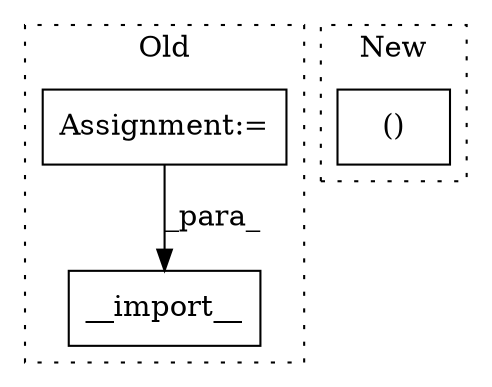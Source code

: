 digraph G {
subgraph cluster0 {
1 [label="__import__" a="32" s="6241,6289" l="11,1" shape="box"];
3 [label="Assignment:=" a="7" s="6093" l="4" shape="box"];
label = "Old";
style="dotted";
}
subgraph cluster1 {
2 [label="()" a="106" s="7020" l="41" shape="box"];
label = "New";
style="dotted";
}
3 -> 1 [label="_para_"];
}